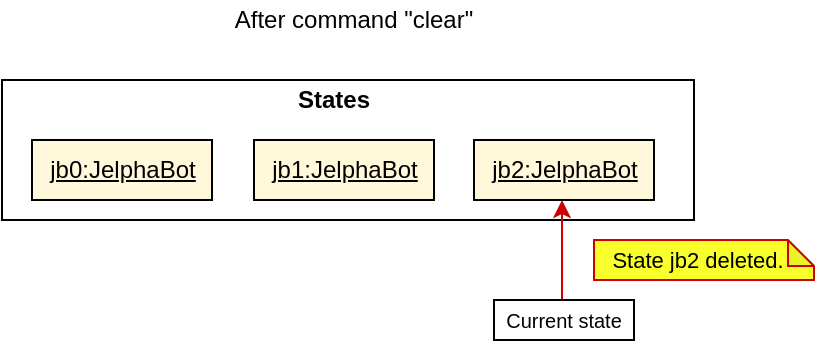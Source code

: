 <mxfile version="12.9.10" type="google"><diagram id="M-IVu_m2Jkjfwe8HLYvd" name="Page-1"><mxGraphModel dx="425" dy="412" grid="1" gridSize="10" guides="1" tooltips="1" connect="1" arrows="1" fold="1" page="1" pageScale="1" pageWidth="827" pageHeight="1169" math="0" shadow="0"><root><mxCell id="0"/><mxCell id="1" parent="0"/><mxCell id="S-dDUFWbgZ5IjFn6gN3X-1" value="" style="rounded=0;whiteSpace=wrap;html=1;" vertex="1" parent="1"><mxGeometry x="354" y="120" width="346" height="70" as="geometry"/></mxCell><mxCell id="S-dDUFWbgZ5IjFn6gN3X-2" value="After command &quot;clear&quot;" style="text;html=1;strokeColor=none;fillColor=none;align=center;verticalAlign=middle;whiteSpace=wrap;rounded=0;" vertex="1" parent="1"><mxGeometry x="420" y="80" width="220" height="20" as="geometry"/></mxCell><mxCell id="S-dDUFWbgZ5IjFn6gN3X-3" value="&lt;b&gt;States&lt;/b&gt;" style="text;html=1;strokeColor=none;fillColor=none;align=center;verticalAlign=middle;whiteSpace=wrap;rounded=0;" vertex="1" parent="1"><mxGeometry x="500" y="120" width="40" height="20" as="geometry"/></mxCell><mxCell id="S-dDUFWbgZ5IjFn6gN3X-6" value="&lt;u&gt;jb0:JelphaBot&lt;/u&gt;" style="html=1;fillColor=#FFF8DB;strokeColor=#000000;" vertex="1" parent="1"><mxGeometry x="369" y="150" width="90" height="30" as="geometry"/></mxCell><mxCell id="S-dDUFWbgZ5IjFn6gN3X-7" value="&lt;u&gt;jb1:JelphaBot&lt;/u&gt;" style="html=1;fillColor=#FFF8DB;strokeColor=#000000;" vertex="1" parent="1"><mxGeometry x="480" y="150" width="90" height="30" as="geometry"/></mxCell><mxCell id="S-dDUFWbgZ5IjFn6gN3X-9" value="" style="endArrow=classic;html=1;strokeColor=#CC0000;" edge="1" parent="1"><mxGeometry width="50" height="50" relative="1" as="geometry"><mxPoint x="634" y="230" as="sourcePoint"/><mxPoint x="634" y="180" as="targetPoint"/></mxGeometry></mxCell><mxCell id="S-dDUFWbgZ5IjFn6gN3X-10" value="" style="rounded=0;whiteSpace=wrap;html=1;" vertex="1" parent="1"><mxGeometry x="600" y="230" width="70" height="20" as="geometry"/></mxCell><mxCell id="S-dDUFWbgZ5IjFn6gN3X-11" value="&lt;font style=&quot;font-size: 10px&quot;&gt;Current state&lt;/font&gt;" style="text;html=1;strokeColor=none;fillColor=none;align=center;verticalAlign=middle;whiteSpace=wrap;rounded=0;" vertex="1" parent="1"><mxGeometry x="595" y="230" width="80" height="20" as="geometry"/></mxCell><mxCell id="S-dDUFWbgZ5IjFn6gN3X-12" value="&lt;u&gt;jb2:JelphaBot&lt;/u&gt;" style="html=1;fillColor=#FFF8DB;strokeColor=#000000;" vertex="1" parent="1"><mxGeometry x="590" y="150" width="90" height="30" as="geometry"/></mxCell><mxCell id="S-dDUFWbgZ5IjFn6gN3X-13" value="" style="shape=note;whiteSpace=wrap;html=1;backgroundOutline=1;darkOpacity=0.05;strokeColor=#CC0000;fillColor=#F8FF2B;size=13;" vertex="1" parent="1"><mxGeometry x="650" y="200" width="110" height="20" as="geometry"/></mxCell><mxCell id="S-dDUFWbgZ5IjFn6gN3X-14" value="&lt;font style=&quot;font-size: 11px&quot;&gt;State jb2 deleted.&lt;/font&gt;" style="text;html=1;strokeColor=none;fillColor=none;align=center;verticalAlign=middle;whiteSpace=wrap;rounded=0;" vertex="1" parent="1"><mxGeometry x="657" y="200" width="90" height="20" as="geometry"/></mxCell></root></mxGraphModel></diagram></mxfile>
